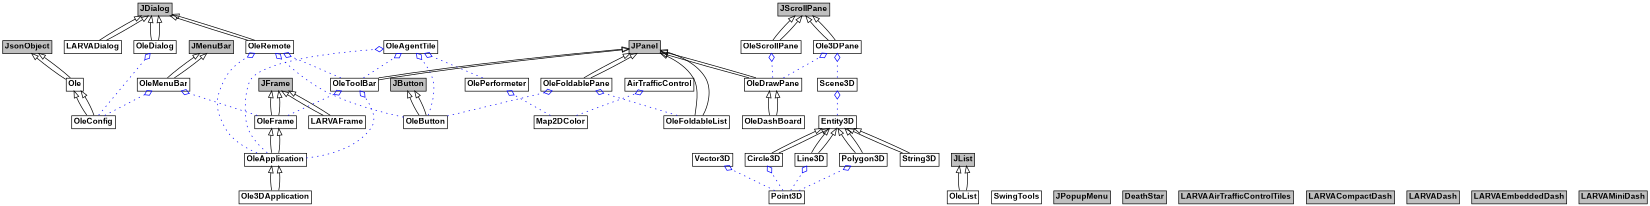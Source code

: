 digraph graphname {
     rankdir="BT"
dpi=600
 size="11,16!";
 margin=0;
Ole Ole [shape=plain, label=<<table border="0" cellborder="1" cellspacing="0"><tr><td bgcolor="white"><FONT face="Arial" POINT-SIZE="12"><b>Ole</b></FONT></td></tr>
</table>>]
OleConfig OleConfig [shape=plain, label=<<table border="0" cellborder="1" cellspacing="0"><tr><td bgcolor="white"><FONT face="Arial" POINT-SIZE="12"><b>OleConfig</b></FONT></td></tr>
</table>>]
Ole Ole [shape=plain, label=<<table border="0" cellborder="1" cellspacing="0"><tr><td bgcolor="white"><FONT face="Arial" POINT-SIZE="12"><b>Ole</b></FONT></td></tr>
</table>>]
OleConfig OleConfig [shape=plain, label=<<table border="0" cellborder="1" cellspacing="0"><tr><td bgcolor="white"><FONT face="Arial" POINT-SIZE="12"><b>OleConfig</b></FONT></td></tr>
</table>>]
AirTrafficControl AirTrafficControl [shape=plain, label=<<table border="0" cellborder="1" cellspacing="0"><tr><td bgcolor="white"><FONT face="Arial" POINT-SIZE="12"><b>AirTrafficControl</b></FONT></td></tr>
</table>>]
LARVADialog LARVADialog [shape=plain, label=<<table border="0" cellborder="1" cellspacing="0"><tr><td bgcolor="white"><FONT face="Arial" POINT-SIZE="12"><b>LARVADialog</b></FONT></td></tr>
</table>>]
LARVAFrame LARVAFrame [shape=plain, label=<<table border="0" cellborder="1" cellspacing="0"><tr><td bgcolor="white"><FONT face="Arial" POINT-SIZE="12"><b>LARVAFrame</b></FONT></td></tr>
</table>>]
Ole3DApplication Ole3DApplication [shape=plain, label=<<table border="0" cellborder="1" cellspacing="0"><tr><td bgcolor="white"><FONT face="Arial" POINT-SIZE="12"><b>Ole3DApplication</b></FONT></td></tr>
</table>>]
Ole3DPane Ole3DPane [shape=plain, label=<<table border="0" cellborder="1" cellspacing="0"><tr><td bgcolor="white"><FONT face="Arial" POINT-SIZE="12"><b>Ole3DPane</b></FONT></td></tr>
</table>>]
OleAgentTile OleAgentTile [shape=plain, label=<<table border="0" cellborder="1" cellspacing="0"><tr><td bgcolor="white"><FONT face="Arial" POINT-SIZE="12"><b>OleAgentTile</b></FONT></td></tr>
</table>>]
OleApplication OleApplication [shape=plain, label=<<table border="0" cellborder="1" cellspacing="0"><tr><td bgcolor="white"><FONT face="Arial" POINT-SIZE="12"><b>OleApplication</b></FONT></td></tr>
</table>>]
OleButton OleButton [shape=plain, label=<<table border="0" cellborder="1" cellspacing="0"><tr><td bgcolor="white"><FONT face="Arial" POINT-SIZE="12"><b>OleButton</b></FONT></td></tr>
</table>>]
OleDashBoard OleDashBoard [shape=plain, label=<<table border="0" cellborder="1" cellspacing="0"><tr><td bgcolor="white"><FONT face="Arial" POINT-SIZE="12"><b>OleDashBoard</b></FONT></td></tr>
</table>>]
OleDialog OleDialog [shape=plain, label=<<table border="0" cellborder="1" cellspacing="0"><tr><td bgcolor="white"><FONT face="Arial" POINT-SIZE="12"><b>OleDialog</b></FONT></td></tr>
</table>>]
OleDrawPane OleDrawPane [shape=plain, label=<<table border="0" cellborder="1" cellspacing="0"><tr><td bgcolor="white"><FONT face="Arial" POINT-SIZE="12"><b>OleDrawPane</b></FONT></td></tr>
</table>>]
OleFoldableList OleFoldableList [shape=plain, label=<<table border="0" cellborder="1" cellspacing="0"><tr><td bgcolor="white"><FONT face="Arial" POINT-SIZE="12"><b>OleFoldableList</b></FONT></td></tr>
</table>>]
OleFoldablePane OleFoldablePane [shape=plain, label=<<table border="0" cellborder="1" cellspacing="0"><tr><td bgcolor="white"><FONT face="Arial" POINT-SIZE="12"><b>OleFoldablePane</b></FONT></td></tr>
</table>>]
OleFrame OleFrame [shape=plain, label=<<table border="0" cellborder="1" cellspacing="0"><tr><td bgcolor="white"><FONT face="Arial" POINT-SIZE="12"><b>OleFrame</b></FONT></td></tr>
</table>>]
OleList OleList [shape=plain, label=<<table border="0" cellborder="1" cellspacing="0"><tr><td bgcolor="white"><FONT face="Arial" POINT-SIZE="12"><b>OleList</b></FONT></td></tr>
</table>>]
OleMenuBar OleMenuBar [shape=plain, label=<<table border="0" cellborder="1" cellspacing="0"><tr><td bgcolor="white"><FONT face="Arial" POINT-SIZE="12"><b>OleMenuBar</b></FONT></td></tr>
</table>>]
OlePerformeter OlePerformeter [shape=plain, label=<<table border="0" cellborder="1" cellspacing="0"><tr><td bgcolor="white"><FONT face="Arial" POINT-SIZE="12"><b>OlePerformeter</b></FONT></td></tr>
</table>>]
OleRemote OleRemote [shape=plain, label=<<table border="0" cellborder="1" cellspacing="0"><tr><td bgcolor="white"><FONT face="Arial" POINT-SIZE="12"><b>OleRemote</b></FONT></td></tr>
</table>>]
OleScrollPane OleScrollPane [shape=plain, label=<<table border="0" cellborder="1" cellspacing="0"><tr><td bgcolor="white"><FONT face="Arial" POINT-SIZE="12"><b>OleScrollPane</b></FONT></td></tr>
</table>>]
OleToolBar OleToolBar [shape=plain, label=<<table border="0" cellborder="1" cellspacing="0"><tr><td bgcolor="white"><FONT face="Arial" POINT-SIZE="12"><b>OleToolBar</b></FONT></td></tr>
</table>>]
SwingTools SwingTools [shape=plain, label=<<table border="0" cellborder="1" cellspacing="0"><tr><td bgcolor="white"><FONT face="Arial" POINT-SIZE="12"><b>SwingTools</b></FONT></td></tr>
</table>>]
AirTrafficControl AirTrafficControl [shape=plain, label=<<table border="0" cellborder="1" cellspacing="0"><tr><td bgcolor="white"><FONT face="Arial" POINT-SIZE="12"><b>AirTrafficControl</b></FONT></td></tr>
</table>>]
LARVADialog LARVADialog [shape=plain, label=<<table border="0" cellborder="1" cellspacing="0"><tr><td bgcolor="white"><FONT face="Arial" POINT-SIZE="12"><b>LARVADialog</b></FONT></td></tr>
</table>>]
LARVAFrame LARVAFrame [shape=plain, label=<<table border="0" cellborder="1" cellspacing="0"><tr><td bgcolor="white"><FONT face="Arial" POINT-SIZE="12"><b>LARVAFrame</b></FONT></td></tr>
</table>>]
Ole3DApplication Ole3DApplication [shape=plain, label=<<table border="0" cellborder="1" cellspacing="0"><tr><td bgcolor="white"><FONT face="Arial" POINT-SIZE="12"><b>Ole3DApplication</b></FONT></td></tr>
</table>>]
Ole3DPane Ole3DPane [shape=plain, label=<<table border="0" cellborder="1" cellspacing="0"><tr><td bgcolor="white"><FONT face="Arial" POINT-SIZE="12"><b>Ole3DPane</b></FONT></td></tr>
</table>>]
OleAgentTile OleAgentTile [shape=plain, label=<<table border="0" cellborder="1" cellspacing="0"><tr><td bgcolor="white"><FONT face="Arial" POINT-SIZE="12"><b>OleAgentTile</b></FONT></td></tr>
</table>>]
OleApplication OleApplication [shape=plain, label=<<table border="0" cellborder="1" cellspacing="0"><tr><td bgcolor="white"><FONT face="Arial" POINT-SIZE="12"><b>OleApplication</b></FONT></td></tr>
</table>>]
OleButton OleButton [shape=plain, label=<<table border="0" cellborder="1" cellspacing="0"><tr><td bgcolor="white"><FONT face="Arial" POINT-SIZE="12"><b>OleButton</b></FONT></td></tr>
</table>>]
OleDashBoard OleDashBoard [shape=plain, label=<<table border="0" cellborder="1" cellspacing="0"><tr><td bgcolor="white"><FONT face="Arial" POINT-SIZE="12"><b>OleDashBoard</b></FONT></td></tr>
</table>>]
OleDialog OleDialog [shape=plain, label=<<table border="0" cellborder="1" cellspacing="0"><tr><td bgcolor="white"><FONT face="Arial" POINT-SIZE="12"><b>OleDialog</b></FONT></td></tr>
</table>>]
OleDrawPane OleDrawPane [shape=plain, label=<<table border="0" cellborder="1" cellspacing="0"><tr><td bgcolor="white"><FONT face="Arial" POINT-SIZE="12"><b>OleDrawPane</b></FONT></td></tr>
</table>>]
OleFoldableList OleFoldableList [shape=plain, label=<<table border="0" cellborder="1" cellspacing="0"><tr><td bgcolor="white"><FONT face="Arial" POINT-SIZE="12"><b>OleFoldableList</b></FONT></td></tr>
</table>>]
OleFoldablePane OleFoldablePane [shape=plain, label=<<table border="0" cellborder="1" cellspacing="0"><tr><td bgcolor="white"><FONT face="Arial" POINT-SIZE="12"><b>OleFoldablePane</b></FONT></td></tr>
</table>>]
OleFrame OleFrame [shape=plain, label=<<table border="0" cellborder="1" cellspacing="0"><tr><td bgcolor="white"><FONT face="Arial" POINT-SIZE="12"><b>OleFrame</b></FONT></td></tr>
</table>>]
OleList OleList [shape=plain, label=<<table border="0" cellborder="1" cellspacing="0"><tr><td bgcolor="white"><FONT face="Arial" POINT-SIZE="12"><b>OleList</b></FONT></td></tr>
</table>>]
OleMenuBar OleMenuBar [shape=plain, label=<<table border="0" cellborder="1" cellspacing="0"><tr><td bgcolor="white"><FONT face="Arial" POINT-SIZE="12"><b>OleMenuBar</b></FONT></td></tr>
</table>>]
OlePerformeter OlePerformeter [shape=plain, label=<<table border="0" cellborder="1" cellspacing="0"><tr><td bgcolor="white"><FONT face="Arial" POINT-SIZE="12"><b>OlePerformeter</b></FONT></td></tr>
</table>>]
OleRemote OleRemote [shape=plain, label=<<table border="0" cellborder="1" cellspacing="0"><tr><td bgcolor="white"><FONT face="Arial" POINT-SIZE="12"><b>OleRemote</b></FONT></td></tr>
</table>>]
OleScrollPane OleScrollPane [shape=plain, label=<<table border="0" cellborder="1" cellspacing="0"><tr><td bgcolor="white"><FONT face="Arial" POINT-SIZE="12"><b>OleScrollPane</b></FONT></td></tr>
</table>>]
OleToolBar OleToolBar [shape=plain, label=<<table border="0" cellborder="1" cellspacing="0"><tr><td bgcolor="white"><FONT face="Arial" POINT-SIZE="12"><b>OleToolBar</b></FONT></td></tr>
</table>>]
SwingTools SwingTools [shape=plain, label=<<table border="0" cellborder="1" cellspacing="0"><tr><td bgcolor="white"><FONT face="Arial" POINT-SIZE="12"><b>SwingTools</b></FONT></td></tr>
</table>>]
Circle3D Circle3D [shape=plain, label=<<table border="0" cellborder="1" cellspacing="0"><tr><td bgcolor="white"><FONT face="Arial" POINT-SIZE="12"><b>Circle3D</b></FONT></td></tr>
</table>>]
Entity3D Entity3D [shape=plain, label=<<table border="0" cellborder="1" cellspacing="0"><tr><td bgcolor="white"><FONT face="Arial" POINT-SIZE="12"><b>Entity3D</b></FONT></td></tr>
</table>>]
Line3D Line3D [shape=plain, label=<<table border="0" cellborder="1" cellspacing="0"><tr><td bgcolor="white"><FONT face="Arial" POINT-SIZE="12"><b>Line3D</b></FONT></td></tr>
</table>>]
Point3D Point3D [shape=plain, label=<<table border="0" cellborder="1" cellspacing="0"><tr><td bgcolor="white"><FONT face="Arial" POINT-SIZE="12"><b>Point3D</b></FONT></td></tr>
</table>>]
Polygon3D Polygon3D [shape=plain, label=<<table border="0" cellborder="1" cellspacing="0"><tr><td bgcolor="white"><FONT face="Arial" POINT-SIZE="12"><b>Polygon3D</b></FONT></td></tr>
</table>>]
Scene3D Scene3D [shape=plain, label=<<table border="0" cellborder="1" cellspacing="0"><tr><td bgcolor="white"><FONT face="Arial" POINT-SIZE="12"><b>Scene3D</b></FONT></td></tr>
</table>>]
String3D String3D [shape=plain, label=<<table border="0" cellborder="1" cellspacing="0"><tr><td bgcolor="white"><FONT face="Arial" POINT-SIZE="12"><b>String3D</b></FONT></td></tr>
</table>>]
Vector3D Vector3D [shape=plain, label=<<table border="0" cellborder="1" cellspacing="0"><tr><td bgcolor="white"><FONT face="Arial" POINT-SIZE="12"><b>Vector3D</b></FONT></td></tr>
</table>>]
Circle3D Circle3D [shape=plain, label=<<table border="0" cellborder="1" cellspacing="0"><tr><td bgcolor="white"><FONT face="Arial" POINT-SIZE="12"><b>Circle3D</b></FONT></td></tr>
</table>>]
Entity3D Entity3D [shape=plain, label=<<table border="0" cellborder="1" cellspacing="0"><tr><td bgcolor="white"><FONT face="Arial" POINT-SIZE="12"><b>Entity3D</b></FONT></td></tr>
</table>>]
Line3D Line3D [shape=plain, label=<<table border="0" cellborder="1" cellspacing="0"><tr><td bgcolor="white"><FONT face="Arial" POINT-SIZE="12"><b>Line3D</b></FONT></td></tr>
</table>>]
Point3D Point3D [shape=plain, label=<<table border="0" cellborder="1" cellspacing="0"><tr><td bgcolor="white"><FONT face="Arial" POINT-SIZE="12"><b>Point3D</b></FONT></td></tr>
</table>>]
Polygon3D Polygon3D [shape=plain, label=<<table border="0" cellborder="1" cellspacing="0"><tr><td bgcolor="white"><FONT face="Arial" POINT-SIZE="12"><b>Polygon3D</b></FONT></td></tr>
</table>>]
Scene3D Scene3D [shape=plain, label=<<table border="0" cellborder="1" cellspacing="0"><tr><td bgcolor="white"><FONT face="Arial" POINT-SIZE="12"><b>Scene3D</b></FONT></td></tr>
</table>>]
String3D String3D [shape=plain, label=<<table border="0" cellborder="1" cellspacing="0"><tr><td bgcolor="white"><FONT face="Arial" POINT-SIZE="12"><b>String3D</b></FONT></td></tr>
</table>>]
Vector3D Vector3D [shape=plain, label=<<table border="0" cellborder="1" cellspacing="0"><tr><td bgcolor="white"><FONT face="Arial" POINT-SIZE="12"><b>Vector3D</b></FONT></td></tr>
</table>>]
Map2DColor Map2DColor [shape=plain, label=<<table border="0" cellborder="1" cellspacing="0"><tr><td bgcolor="white"><FONT face="Arial" POINT-SIZE="12"><b>Map2DColor</b></FONT></td></tr>
</table>>]
Map2DColor Map2DColor [shape=plain, label=<<table border="0" cellborder="1" cellspacing="0"><tr><td bgcolor="white"><FONT face="Arial" POINT-SIZE="12"><b>Map2DColor</b></FONT></td></tr>
</table>>]
JPanel JPanel [shape=plain, label=<<table border="0" cellborder="1" cellspacing="0"><tr><td bgcolor="gray"><FONT face="Arial" POINT-SIZE="12"><b>JPanel</b></FONT></td></tr>
</table>>]
JDialog JDialog [shape=plain, label=<<table border="0" cellborder="1" cellspacing="0"><tr><td bgcolor="gray"><FONT face="Arial" POINT-SIZE="12"><b>JDialog</b></FONT></td></tr>
</table>>]
JFrame JFrame [shape=plain, label=<<table border="0" cellborder="1" cellspacing="0"><tr><td bgcolor="gray"><FONT face="Arial" POINT-SIZE="12"><b>JFrame</b></FONT></td></tr>
</table>>]
JPanel JPanel [shape=plain, label=<<table border="0" cellborder="1" cellspacing="0"><tr><td bgcolor="gray"><FONT face="Arial" POINT-SIZE="12"><b>JPanel</b></FONT></td></tr>
</table>>]
JButton JButton [shape=plain, label=<<table border="0" cellborder="1" cellspacing="0"><tr><td bgcolor="gray"><FONT face="Arial" POINT-SIZE="12"><b>JButton</b></FONT></td></tr>
</table>>]
JPopupMenu JPopupMenu [shape=plain, label=<<table border="0" cellborder="1" cellspacing="0"><tr><td bgcolor="gray"><FONT face="Arial" POINT-SIZE="12"><b>JPopupMenu</b></FONT></td></tr>
</table>>]
JsonObject JsonObject [shape=plain, label=<<table border="0" cellborder="1" cellspacing="0"><tr><td bgcolor="gray"><FONT face="Arial" POINT-SIZE="12"><b>JsonObject</b></FONT></td></tr>
</table>>]
JScrollPane JScrollPane [shape=plain, label=<<table border="0" cellborder="1" cellspacing="0"><tr><td bgcolor="gray"><FONT face="Arial" POINT-SIZE="12"><b>JScrollPane</b></FONT></td></tr>
</table>>]
JButton JButton [shape=plain, label=<<table border="0" cellborder="1" cellspacing="0"><tr><td bgcolor="gray"><FONT face="Arial" POINT-SIZE="12"><b>JButton</b></FONT></td></tr>
</table>>]
JDialog JDialog [shape=plain, label=<<table border="0" cellborder="1" cellspacing="0"><tr><td bgcolor="gray"><FONT face="Arial" POINT-SIZE="12"><b>JDialog</b></FONT></td></tr>
</table>>]
JPanel JPanel [shape=plain, label=<<table border="0" cellborder="1" cellspacing="0"><tr><td bgcolor="gray"><FONT face="Arial" POINT-SIZE="12"><b>JPanel</b></FONT></td></tr>
</table>>]
JPanel JPanel [shape=plain, label=<<table border="0" cellborder="1" cellspacing="0"><tr><td bgcolor="gray"><FONT face="Arial" POINT-SIZE="12"><b>JPanel</b></FONT></td></tr>
</table>>]
JPanel JPanel [shape=plain, label=<<table border="0" cellborder="1" cellspacing="0"><tr><td bgcolor="gray"><FONT face="Arial" POINT-SIZE="12"><b>JPanel</b></FONT></td></tr>
</table>>]
JFrame JFrame [shape=plain, label=<<table border="0" cellborder="1" cellspacing="0"><tr><td bgcolor="gray"><FONT face="Arial" POINT-SIZE="12"><b>JFrame</b></FONT></td></tr>
</table>>]
JList JList [shape=plain, label=<<table border="0" cellborder="1" cellspacing="0"><tr><td bgcolor="gray"><FONT face="Arial" POINT-SIZE="12"><b>JList</b></FONT></td></tr>
</table>>]
JMenuBar JMenuBar [shape=plain, label=<<table border="0" cellborder="1" cellspacing="0"><tr><td bgcolor="gray"><FONT face="Arial" POINT-SIZE="12"><b>JMenuBar</b></FONT></td></tr>
</table>>]
JDialog JDialog [shape=plain, label=<<table border="0" cellborder="1" cellspacing="0"><tr><td bgcolor="gray"><FONT face="Arial" POINT-SIZE="12"><b>JDialog</b></FONT></td></tr>
</table>>]
JScrollPane JScrollPane [shape=plain, label=<<table border="0" cellborder="1" cellspacing="0"><tr><td bgcolor="gray"><FONT face="Arial" POINT-SIZE="12"><b>JScrollPane</b></FONT></td></tr>
</table>>]
JPanel JPanel [shape=plain, label=<<table border="0" cellborder="1" cellspacing="0"><tr><td bgcolor="gray"><FONT face="Arial" POINT-SIZE="12"><b>JPanel</b></FONT></td></tr>
</table>>]
DeathStar DeathStar [shape=plain, label=<<table border="0" cellborder="1" cellspacing="0"><tr><td bgcolor="gray"><FONT face="Arial" POINT-SIZE="12"><b>DeathStar</b></FONT></td></tr>
</table>>]
JButton JButton [shape=plain, label=<<table border="0" cellborder="1" cellspacing="0"><tr><td bgcolor="gray"><FONT face="Arial" POINT-SIZE="12"><b>JButton</b></FONT></td></tr>
</table>>]
JDialog JDialog [shape=plain, label=<<table border="0" cellborder="1" cellspacing="0"><tr><td bgcolor="gray"><FONT face="Arial" POINT-SIZE="12"><b>JDialog</b></FONT></td></tr>
</table>>]
JFrame JFrame [shape=plain, label=<<table border="0" cellborder="1" cellspacing="0"><tr><td bgcolor="gray"><FONT face="Arial" POINT-SIZE="12"><b>JFrame</b></FONT></td></tr>
</table>>]
JList JList [shape=plain, label=<<table border="0" cellborder="1" cellspacing="0"><tr><td bgcolor="gray"><FONT face="Arial" POINT-SIZE="12"><b>JList</b></FONT></td></tr>
</table>>]
JMenuBar JMenuBar [shape=plain, label=<<table border="0" cellborder="1" cellspacing="0"><tr><td bgcolor="gray"><FONT face="Arial" POINT-SIZE="12"><b>JMenuBar</b></FONT></td></tr>
</table>>]
JPanel JPanel [shape=plain, label=<<table border="0" cellborder="1" cellspacing="0"><tr><td bgcolor="gray"><FONT face="Arial" POINT-SIZE="12"><b>JPanel</b></FONT></td></tr>
</table>>]
JPopupMenu JPopupMenu [shape=plain, label=<<table border="0" cellborder="1" cellspacing="0"><tr><td bgcolor="gray"><FONT face="Arial" POINT-SIZE="12"><b>JPopupMenu</b></FONT></td></tr>
</table>>]
JScrollPane JScrollPane [shape=plain, label=<<table border="0" cellborder="1" cellspacing="0"><tr><td bgcolor="gray"><FONT face="Arial" POINT-SIZE="12"><b>JScrollPane</b></FONT></td></tr>
</table>>]
JsonObject JsonObject [shape=plain, label=<<table border="0" cellborder="1" cellspacing="0"><tr><td bgcolor="gray"><FONT face="Arial" POINT-SIZE="12"><b>JsonObject</b></FONT></td></tr>
</table>>]
LARVAAirTrafficControlTiles LARVAAirTrafficControlTiles [shape=plain, label=<<table border="0" cellborder="1" cellspacing="0"><tr><td bgcolor="gray"><FONT face="Arial" POINT-SIZE="12"><b>LARVAAirTrafficControlTiles</b></FONT></td></tr>
</table>>]
LARVACompactDash LARVACompactDash [shape=plain, label=<<table border="0" cellborder="1" cellspacing="0"><tr><td bgcolor="gray"><FONT face="Arial" POINT-SIZE="12"><b>LARVACompactDash</b></FONT></td></tr>
</table>>]
LARVADash LARVADash [shape=plain, label=<<table border="0" cellborder="1" cellspacing="0"><tr><td bgcolor="gray"><FONT face="Arial" POINT-SIZE="12"><b>LARVADash</b></FONT></td></tr>
</table>>]
LARVAEmbeddedDash LARVAEmbeddedDash [shape=plain, label=<<table border="0" cellborder="1" cellspacing="0"><tr><td bgcolor="gray"><FONT face="Arial" POINT-SIZE="12"><b>LARVAEmbeddedDash</b></FONT></td></tr>
</table>>]
LARVAMiniDash LARVAMiniDash [shape=plain, label=<<table border="0" cellborder="1" cellspacing="0"><tr><td bgcolor="gray"><FONT face="Arial" POINT-SIZE="12"><b>LARVAMiniDash</b></FONT></td></tr>
</table>>]
OleDrawPane -> JPanel [arrowhead=onormal, penwidth=1, color=black]
OleFoldableList -> JPanel [arrowhead=onormal, penwidth=1, color=black]
OleFoldablePane -> JPanel [arrowhead=onormal, penwidth=1, color=black]
OleToolBar -> JPanel [arrowhead=onormal, penwidth=1, color=black]
OleDrawPane -> JPanel [arrowhead=onormal, penwidth=1, color=black]
OleFoldableList -> JPanel [arrowhead=onormal, penwidth=1, color=black]
OleFoldablePane -> JPanel [arrowhead=onormal, penwidth=1, color=black]
OleToolBar -> JPanel [arrowhead=onormal, penwidth=1, color=black]
OleApplication -> OleFrame [arrowhead=onormal, penwidth=1, color=black]
OleApplication -> OleFrame [arrowhead=onormal, penwidth=1, color=black]
OleButton -> JButton [arrowhead=onormal, penwidth=1, color=black]
OleButton -> JButton [arrowhead=onormal, penwidth=1, color=black]
Ole -> JsonObject [arrowhead=onormal, penwidth=1, color=black]
Ole -> JsonObject [arrowhead=onormal, penwidth=1, color=black]
OleConfig -> Ole [arrowhead=onormal, penwidth=1, color=black]
OleConfig -> Ole [arrowhead=onormal, penwidth=1, color=black]
LARVAFrame -> JFrame [arrowhead=onormal, penwidth=1, color=black]
OleFrame -> JFrame [arrowhead=onormal, penwidth=1, color=black]
LARVAFrame -> JFrame [arrowhead=onormal, penwidth=1, color=black]
OleFrame -> JFrame [arrowhead=onormal, penwidth=1, color=black]
Ole3DPane -> JScrollPane [arrowhead=onormal, penwidth=1, color=black]
OleScrollPane -> JScrollPane [arrowhead=onormal, penwidth=1, color=black]
Ole3DPane -> JScrollPane [arrowhead=onormal, penwidth=1, color=black]
OleScrollPane -> JScrollPane [arrowhead=onormal, penwidth=1, color=black]
OleDashBoard -> OleDrawPane [arrowhead=onormal, penwidth=1, color=black]
OleDashBoard -> OleDrawPane [arrowhead=onormal, penwidth=1, color=black]
Ole3DApplication -> OleApplication [arrowhead=onormal, penwidth=1, color=black]
Ole3DApplication -> OleApplication [arrowhead=onormal, penwidth=1, color=black]
Circle3D -> Entity3D [arrowhead=onormal, penwidth=1, color=black]
Line3D -> Entity3D [arrowhead=onormal, penwidth=1, color=black]
Polygon3D -> Entity3D [arrowhead=onormal, penwidth=1, color=black]
String3D -> Entity3D [arrowhead=onormal, penwidth=1, color=black]
Circle3D -> Entity3D [arrowhead=onormal, penwidth=1, color=black]
Line3D -> Entity3D [arrowhead=onormal, penwidth=1, color=black]
Polygon3D -> Entity3D [arrowhead=onormal, penwidth=1, color=black]
String3D -> Entity3D [arrowhead=onormal, penwidth=1, color=black]
LARVADialog -> JDialog [arrowhead=onormal, penwidth=1, color=black]
OleDialog -> JDialog [arrowhead=onormal, penwidth=1, color=black]
OleRemote -> JDialog [arrowhead=onormal, penwidth=1, color=black]
LARVADialog -> JDialog [arrowhead=onormal, penwidth=1, color=black]
OleDialog -> JDialog [arrowhead=onormal, penwidth=1, color=black]
OleRemote -> JDialog [arrowhead=onormal, penwidth=1, color=black]
OleList -> JList [arrowhead=onormal, penwidth=1, color=black]
OleList -> JList [arrowhead=onormal, penwidth=1, color=black]
OleMenuBar -> JMenuBar [arrowhead=onormal, penwidth=1, color=black]
OleMenuBar -> JMenuBar [arrowhead=onormal, penwidth=1, color=black]
Point3D -> Vector3D [style=dotted,arrowhead=odiamond, penwidth=1,color=blue]
Point3D -> Line3D [style=dotted,arrowhead=odiamond, penwidth=1,color=blue]
OleFrame -> OleMenuBar [style=dotted,arrowhead=odiamond, penwidth=1,color=blue]
OleConfig -> OleMenuBar [style=dotted,arrowhead=odiamond, penwidth=1,color=blue]
OleDrawPane -> Ole3DPane [style=dotted,arrowhead=odiamond, penwidth=1,color=blue]
Scene3D -> Ole3DPane [style=dotted,arrowhead=odiamond, penwidth=1,color=blue]
OleApplication -> OleAgentTile [style=dotted,arrowhead=odiamond, penwidth=1,color=blue]
OleButton -> OleAgentTile [style=dotted,arrowhead=odiamond, penwidth=1,color=blue]
OlePerformeter -> OleAgentTile [style=dotted,arrowhead=odiamond, penwidth=1,color=blue]
OleToolBar -> OleAgentTile [style=dotted,arrowhead=odiamond, penwidth=1,color=blue]
OleConfig -> OleDialog [style=dotted,arrowhead=odiamond, penwidth=1,color=blue]
Entity3D -> Scene3D [style=dotted,arrowhead=odiamond, penwidth=1,color=blue]
Point3D -> Polygon3D [style=dotted,arrowhead=odiamond, penwidth=1,color=blue]
OleFrame -> OleToolBar [style=dotted,arrowhead=odiamond, penwidth=1,color=blue]
OleApplication -> OleToolBar [style=dotted,arrowhead=odiamond, penwidth=1,color=blue]
OleDrawPane -> OleScrollPane [style=dotted,arrowhead=odiamond, penwidth=1,color=blue]
Map2DColor -> OlePerformeter [style=dotted,arrowhead=odiamond, penwidth=1,color=blue]
OleButton -> OleRemote [style=dotted,arrowhead=odiamond, penwidth=1,color=blue]
OleApplication -> OleRemote [style=dotted,arrowhead=odiamond, penwidth=1,color=blue]
OleToolBar -> OleRemote [style=dotted,arrowhead=odiamond, penwidth=1,color=blue]
Point3D -> Circle3D [style=dotted,arrowhead=odiamond, penwidth=1,color=blue]
OleButton -> OleFoldablePane [style=dotted,arrowhead=odiamond, penwidth=1,color=blue]
OleFoldableList -> OleFoldablePane [style=dotted,arrowhead=odiamond, penwidth=1,color=blue]
Map2DColor -> AirTrafficControl [style=dotted,arrowhead=odiamond, penwidth=1,color=blue]
}

